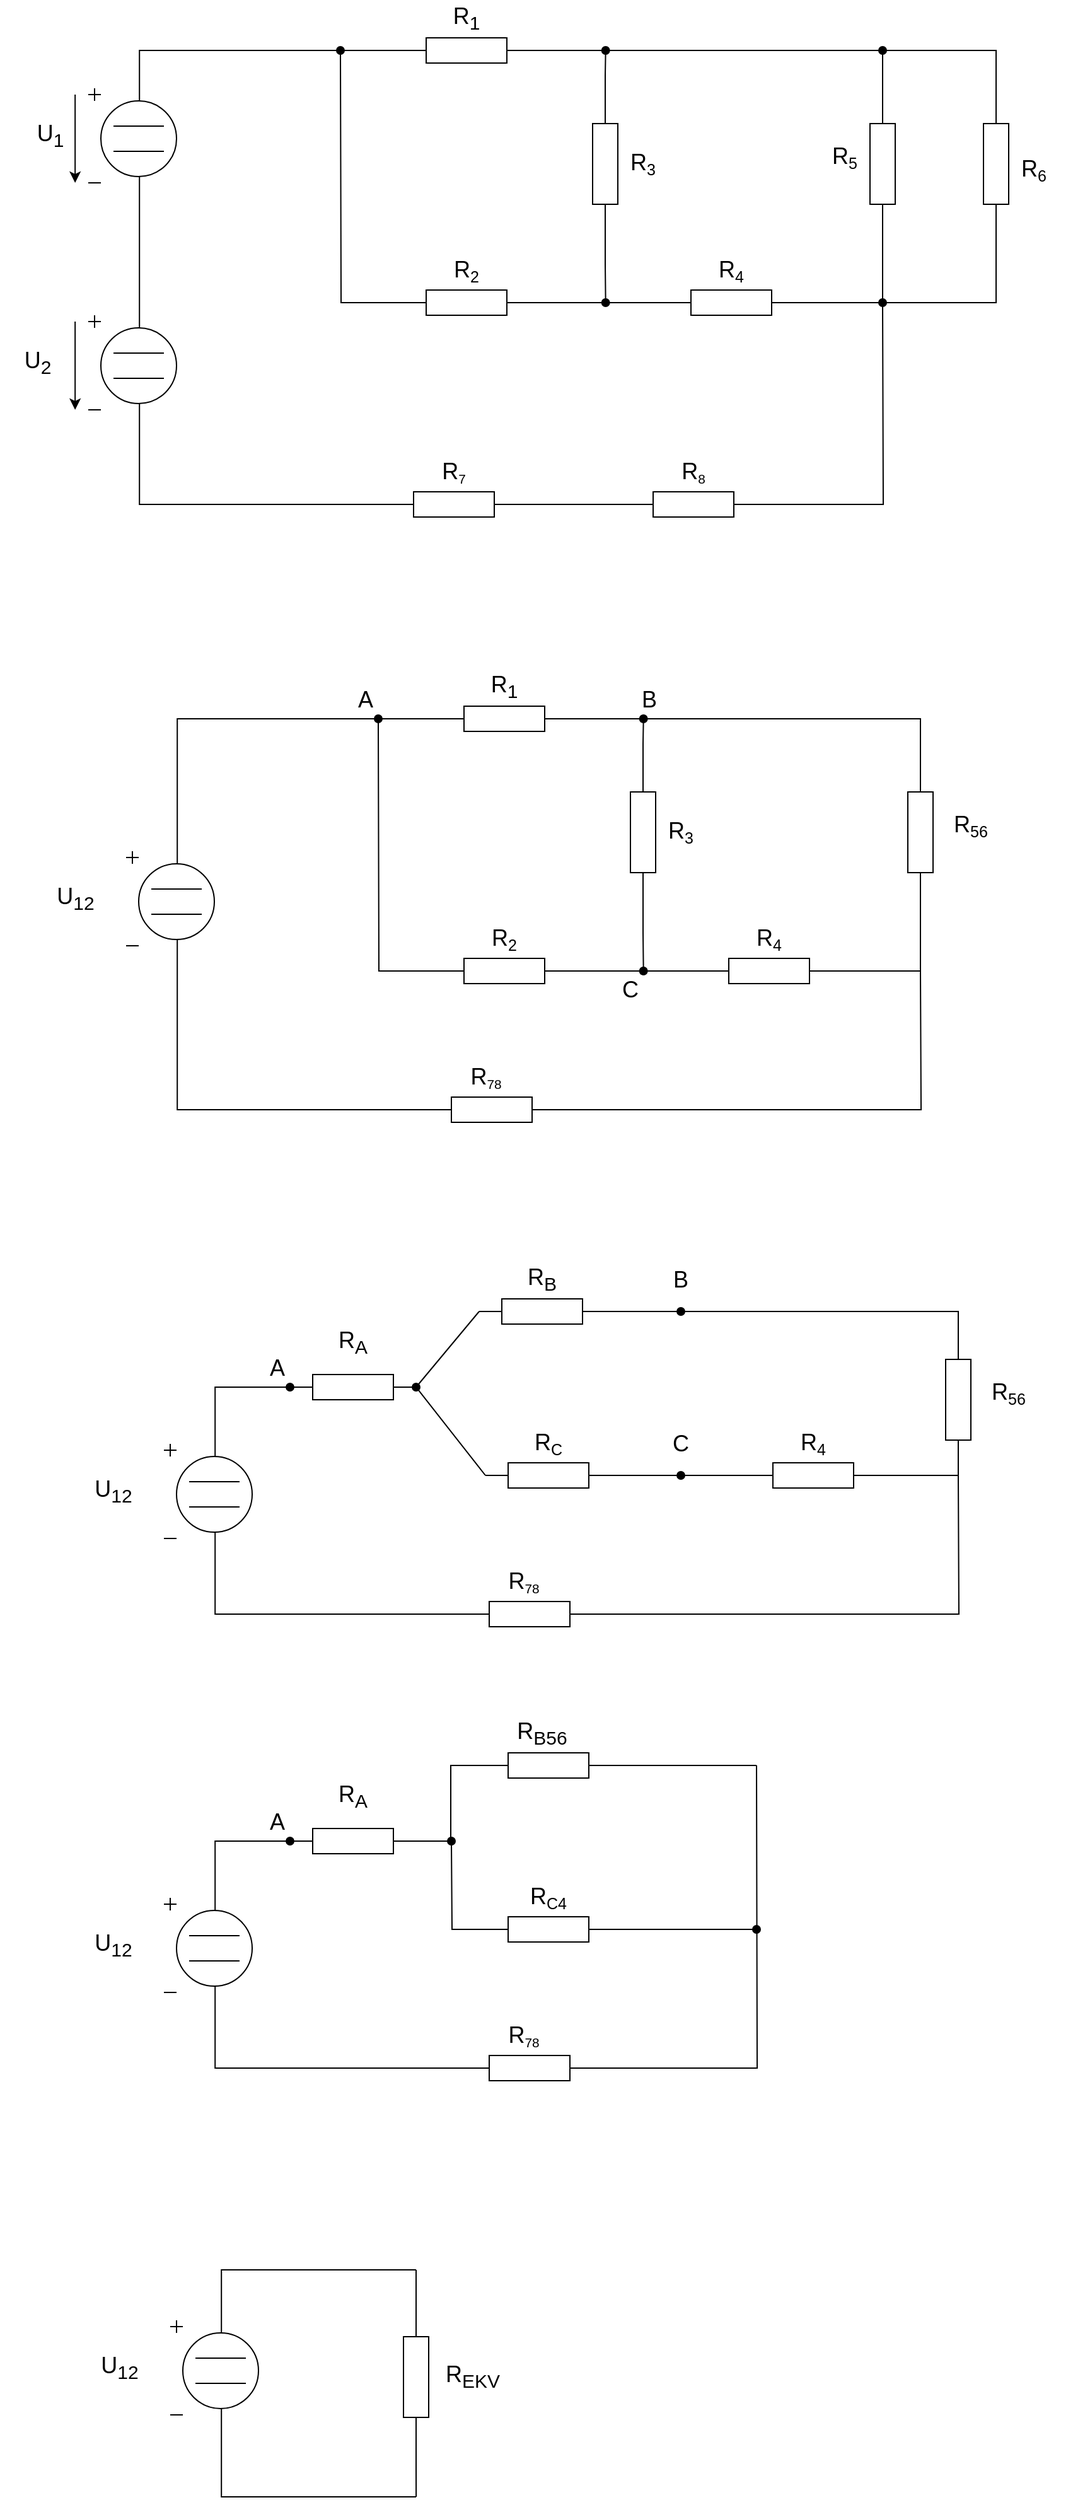 <mxfile version="22.1.11" type="device">
  <diagram name="Page-1" id="16e2658f-23c8-b752-8be9-c03fbebb8bbe">
    <mxGraphModel dx="759" dy="370" grid="1" gridSize="10" guides="1" tooltips="1" connect="1" arrows="1" fold="1" page="1" pageScale="1" pageWidth="1100" pageHeight="850" background="none" math="0" shadow="0">
      <root>
        <mxCell id="0" />
        <mxCell id="1" parent="0" />
        <mxCell id="HMnbTDJDtJ2RW0ANeaeE-1" value="" style="pointerEvents=1;verticalLabelPosition=bottom;shadow=0;dashed=0;align=center;html=1;verticalAlign=top;shape=mxgraph.electrical.signal_sources.dc_source_1;" parent="1" vertex="1">
          <mxGeometry x="130" y="310" width="70" height="75" as="geometry" />
        </mxCell>
        <mxCell id="HMnbTDJDtJ2RW0ANeaeE-2" value="" style="pointerEvents=1;verticalLabelPosition=bottom;shadow=0;dashed=0;align=center;html=1;verticalAlign=top;shape=mxgraph.electrical.signal_sources.dc_source_1;" parent="1" vertex="1">
          <mxGeometry x="130" y="490" width="70" height="75" as="geometry" />
        </mxCell>
        <mxCell id="HMnbTDJDtJ2RW0ANeaeE-3" style="edgeStyle=orthogonalEdgeStyle;rounded=0;orthogonalLoop=1;jettySize=auto;html=1;exitX=0.58;exitY=0.135;exitDx=0;exitDy=0;exitPerimeter=0;entryX=0.58;entryY=0.935;entryDx=0;entryDy=0;entryPerimeter=0;endArrow=none;endFill=0;" parent="1" source="HMnbTDJDtJ2RW0ANeaeE-2" target="HMnbTDJDtJ2RW0ANeaeE-1" edge="1">
          <mxGeometry relative="1" as="geometry" />
        </mxCell>
        <mxCell id="HMnbTDJDtJ2RW0ANeaeE-4" value="" style="endArrow=none;html=1;rounded=0;" parent="1" edge="1">
          <mxGeometry width="50" height="50" relative="1" as="geometry">
            <mxPoint x="150" y="340" as="sourcePoint" />
            <mxPoint x="190" y="340" as="targetPoint" />
          </mxGeometry>
        </mxCell>
        <mxCell id="HMnbTDJDtJ2RW0ANeaeE-5" value="" style="endArrow=none;html=1;rounded=0;" parent="1" edge="1">
          <mxGeometry width="50" height="50" relative="1" as="geometry">
            <mxPoint x="150" y="360" as="sourcePoint" />
            <mxPoint x="190" y="360" as="targetPoint" />
          </mxGeometry>
        </mxCell>
        <mxCell id="HMnbTDJDtJ2RW0ANeaeE-6" value="" style="endArrow=none;html=1;rounded=0;" parent="1" edge="1">
          <mxGeometry width="50" height="50" relative="1" as="geometry">
            <mxPoint x="150" y="520" as="sourcePoint" />
            <mxPoint x="190" y="520" as="targetPoint" />
          </mxGeometry>
        </mxCell>
        <mxCell id="HMnbTDJDtJ2RW0ANeaeE-7" value="" style="endArrow=none;html=1;rounded=0;" parent="1" edge="1">
          <mxGeometry width="50" height="50" relative="1" as="geometry">
            <mxPoint x="150" y="540" as="sourcePoint" />
            <mxPoint x="190" y="540" as="targetPoint" />
          </mxGeometry>
        </mxCell>
        <mxCell id="HMnbTDJDtJ2RW0ANeaeE-8" value="" style="pointerEvents=1;verticalLabelPosition=bottom;shadow=0;dashed=0;align=center;html=1;verticalAlign=top;shape=mxgraph.electrical.resistors.resistor_1;" parent="1" vertex="1">
          <mxGeometry x="370" y="630" width="100" height="20" as="geometry" />
        </mxCell>
        <mxCell id="HMnbTDJDtJ2RW0ANeaeE-20" style="edgeStyle=orthogonalEdgeStyle;rounded=0;orthogonalLoop=1;jettySize=auto;html=1;exitX=1;exitY=0.5;exitDx=0;exitDy=0;exitPerimeter=0;endArrow=oval;endFill=1;" parent="1" source="HMnbTDJDtJ2RW0ANeaeE-9" edge="1">
          <mxGeometry relative="1" as="geometry">
            <mxPoint x="760" y="480" as="targetPoint" />
          </mxGeometry>
        </mxCell>
        <mxCell id="HMnbTDJDtJ2RW0ANeaeE-9" value="" style="pointerEvents=1;verticalLabelPosition=bottom;shadow=0;dashed=0;align=center;html=1;verticalAlign=top;shape=mxgraph.electrical.resistors.resistor_1;" parent="1" vertex="1">
          <mxGeometry x="560" y="630" width="100" height="20" as="geometry" />
        </mxCell>
        <mxCell id="HMnbTDJDtJ2RW0ANeaeE-26" style="edgeStyle=orthogonalEdgeStyle;rounded=0;orthogonalLoop=1;jettySize=auto;html=1;exitX=0;exitY=0.5;exitDx=0;exitDy=0;exitPerimeter=0;endArrow=oval;endFill=1;" parent="1" source="HMnbTDJDtJ2RW0ANeaeE-10" edge="1">
          <mxGeometry relative="1" as="geometry">
            <mxPoint x="330" y="280.0" as="targetPoint" />
          </mxGeometry>
        </mxCell>
        <mxCell id="HMnbTDJDtJ2RW0ANeaeE-10" value="" style="pointerEvents=1;verticalLabelPosition=bottom;shadow=0;dashed=0;align=center;html=1;verticalAlign=top;shape=mxgraph.electrical.resistors.resistor_1;" parent="1" vertex="1">
          <mxGeometry x="380" y="470" width="100" height="20" as="geometry" />
        </mxCell>
        <mxCell id="HMnbTDJDtJ2RW0ANeaeE-11" value="" style="pointerEvents=1;verticalLabelPosition=bottom;shadow=0;dashed=0;align=center;html=1;verticalAlign=top;shape=mxgraph.electrical.resistors.resistor_1;" parent="1" vertex="1">
          <mxGeometry x="590" y="470" width="100" height="20" as="geometry" />
        </mxCell>
        <mxCell id="HMnbTDJDtJ2RW0ANeaeE-12" value="" style="pointerEvents=1;verticalLabelPosition=bottom;shadow=0;dashed=0;align=center;html=1;verticalAlign=top;shape=mxgraph.electrical.resistors.resistor_1;" parent="1" vertex="1">
          <mxGeometry x="380" y="270" width="100" height="20" as="geometry" />
        </mxCell>
        <mxCell id="HMnbTDJDtJ2RW0ANeaeE-24" style="edgeStyle=orthogonalEdgeStyle;rounded=0;orthogonalLoop=1;jettySize=auto;html=1;exitX=0;exitY=0.5;exitDx=0;exitDy=0;exitPerimeter=0;endArrow=oval;endFill=1;" parent="1" source="HMnbTDJDtJ2RW0ANeaeE-13" edge="1">
          <mxGeometry relative="1" as="geometry">
            <mxPoint x="540.333" y="280.0" as="targetPoint" />
          </mxGeometry>
        </mxCell>
        <mxCell id="HMnbTDJDtJ2RW0ANeaeE-27" style="edgeStyle=orthogonalEdgeStyle;rounded=0;orthogonalLoop=1;jettySize=auto;html=1;exitX=1;exitY=0.5;exitDx=0;exitDy=0;exitPerimeter=0;endArrow=oval;endFill=1;" parent="1" source="HMnbTDJDtJ2RW0ANeaeE-13" edge="1">
          <mxGeometry relative="1" as="geometry">
            <mxPoint x="540.333" y="480" as="targetPoint" />
          </mxGeometry>
        </mxCell>
        <mxCell id="HMnbTDJDtJ2RW0ANeaeE-13" value="" style="pointerEvents=1;verticalLabelPosition=bottom;shadow=0;dashed=0;align=center;html=1;verticalAlign=top;shape=mxgraph.electrical.resistors.resistor_1;rotation=90;" parent="1" vertex="1">
          <mxGeometry x="490" y="360" width="100" height="20" as="geometry" />
        </mxCell>
        <mxCell id="HMnbTDJDtJ2RW0ANeaeE-14" value="" style="pointerEvents=1;verticalLabelPosition=bottom;shadow=0;dashed=0;align=center;html=1;verticalAlign=top;shape=mxgraph.electrical.resistors.resistor_1;rotation=90;" parent="1" vertex="1">
          <mxGeometry x="710" y="360" width="100" height="20" as="geometry" />
        </mxCell>
        <mxCell id="HMnbTDJDtJ2RW0ANeaeE-19" style="edgeStyle=orthogonalEdgeStyle;rounded=0;orthogonalLoop=1;jettySize=auto;html=1;exitX=1;exitY=0.5;exitDx=0;exitDy=0;exitPerimeter=0;endArrow=none;endFill=0;" parent="1" source="HMnbTDJDtJ2RW0ANeaeE-15" edge="1">
          <mxGeometry relative="1" as="geometry">
            <mxPoint x="760" y="480" as="targetPoint" />
            <Array as="points">
              <mxPoint x="850" y="480" />
            </Array>
          </mxGeometry>
        </mxCell>
        <mxCell id="HMnbTDJDtJ2RW0ANeaeE-22" style="edgeStyle=orthogonalEdgeStyle;rounded=0;orthogonalLoop=1;jettySize=auto;html=1;exitX=0;exitY=0.5;exitDx=0;exitDy=0;exitPerimeter=0;endArrow=oval;endFill=1;" parent="1" source="HMnbTDJDtJ2RW0ANeaeE-15" edge="1">
          <mxGeometry relative="1" as="geometry">
            <mxPoint x="760" y="280.0" as="targetPoint" />
            <Array as="points">
              <mxPoint x="850" y="280" />
            </Array>
          </mxGeometry>
        </mxCell>
        <mxCell id="HMnbTDJDtJ2RW0ANeaeE-15" value="" style="pointerEvents=1;verticalLabelPosition=bottom;shadow=0;dashed=0;align=center;html=1;verticalAlign=top;shape=mxgraph.electrical.resistors.resistor_1;rotation=90;" parent="1" vertex="1">
          <mxGeometry x="800" y="360" width="100" height="20" as="geometry" />
        </mxCell>
        <mxCell id="HMnbTDJDtJ2RW0ANeaeE-16" style="edgeStyle=orthogonalEdgeStyle;rounded=0;orthogonalLoop=1;jettySize=auto;html=1;exitX=0.58;exitY=0.935;exitDx=0;exitDy=0;exitPerimeter=0;entryX=0;entryY=0.5;entryDx=0;entryDy=0;entryPerimeter=0;endArrow=none;endFill=0;" parent="1" source="HMnbTDJDtJ2RW0ANeaeE-2" target="HMnbTDJDtJ2RW0ANeaeE-8" edge="1">
          <mxGeometry relative="1" as="geometry">
            <Array as="points">
              <mxPoint x="171" y="640" />
            </Array>
          </mxGeometry>
        </mxCell>
        <mxCell id="HMnbTDJDtJ2RW0ANeaeE-17" style="edgeStyle=orthogonalEdgeStyle;rounded=0;orthogonalLoop=1;jettySize=auto;html=1;exitX=1;exitY=0.5;exitDx=0;exitDy=0;exitPerimeter=0;entryX=0;entryY=0.5;entryDx=0;entryDy=0;entryPerimeter=0;endArrow=none;endFill=0;" parent="1" source="HMnbTDJDtJ2RW0ANeaeE-8" target="HMnbTDJDtJ2RW0ANeaeE-9" edge="1">
          <mxGeometry relative="1" as="geometry" />
        </mxCell>
        <mxCell id="HMnbTDJDtJ2RW0ANeaeE-18" style="edgeStyle=orthogonalEdgeStyle;rounded=0;orthogonalLoop=1;jettySize=auto;html=1;exitX=1;exitY=0.5;exitDx=0;exitDy=0;exitPerimeter=0;entryX=1;entryY=0.5;entryDx=0;entryDy=0;entryPerimeter=0;endArrow=none;endFill=0;" parent="1" source="HMnbTDJDtJ2RW0ANeaeE-11" target="HMnbTDJDtJ2RW0ANeaeE-14" edge="1">
          <mxGeometry relative="1" as="geometry" />
        </mxCell>
        <mxCell id="HMnbTDJDtJ2RW0ANeaeE-21" style="edgeStyle=orthogonalEdgeStyle;rounded=0;orthogonalLoop=1;jettySize=auto;html=1;exitX=1;exitY=0.5;exitDx=0;exitDy=0;exitPerimeter=0;entryX=0;entryY=0.5;entryDx=0;entryDy=0;entryPerimeter=0;endArrow=none;endFill=0;" parent="1" source="HMnbTDJDtJ2RW0ANeaeE-12" target="HMnbTDJDtJ2RW0ANeaeE-14" edge="1">
          <mxGeometry relative="1" as="geometry" />
        </mxCell>
        <mxCell id="HMnbTDJDtJ2RW0ANeaeE-23" style="edgeStyle=orthogonalEdgeStyle;rounded=0;orthogonalLoop=1;jettySize=auto;html=1;exitX=0.58;exitY=0.135;exitDx=0;exitDy=0;exitPerimeter=0;entryX=0;entryY=0.5;entryDx=0;entryDy=0;entryPerimeter=0;endArrow=none;endFill=0;" parent="1" source="HMnbTDJDtJ2RW0ANeaeE-1" target="HMnbTDJDtJ2RW0ANeaeE-12" edge="1">
          <mxGeometry relative="1" as="geometry">
            <Array as="points">
              <mxPoint x="171" y="280" />
            </Array>
          </mxGeometry>
        </mxCell>
        <mxCell id="HMnbTDJDtJ2RW0ANeaeE-25" style="edgeStyle=orthogonalEdgeStyle;rounded=0;orthogonalLoop=1;jettySize=auto;html=1;exitX=1;exitY=0.5;exitDx=0;exitDy=0;exitPerimeter=0;entryX=0;entryY=0.5;entryDx=0;entryDy=0;entryPerimeter=0;endArrow=none;endFill=0;" parent="1" source="HMnbTDJDtJ2RW0ANeaeE-10" target="HMnbTDJDtJ2RW0ANeaeE-11" edge="1">
          <mxGeometry relative="1" as="geometry" />
        </mxCell>
        <mxCell id="HMnbTDJDtJ2RW0ANeaeE-28" value="&lt;font style=&quot;font-size: 18px;&quot;&gt;U&lt;sub&gt;1&lt;/sub&gt;&lt;/font&gt;" style="text;html=1;strokeColor=none;fillColor=none;align=center;verticalAlign=middle;whiteSpace=wrap;rounded=0;" parent="1" vertex="1">
          <mxGeometry x="70" y="332.5" width="60" height="30" as="geometry" />
        </mxCell>
        <mxCell id="HMnbTDJDtJ2RW0ANeaeE-29" value="&lt;font style=&quot;font-size: 18px;&quot;&gt;U&lt;sub&gt;2&lt;/sub&gt;&lt;/font&gt;" style="text;html=1;strokeColor=none;fillColor=none;align=center;verticalAlign=middle;whiteSpace=wrap;rounded=0;" parent="1" vertex="1">
          <mxGeometry x="60" y="512.5" width="60" height="30" as="geometry" />
        </mxCell>
        <mxCell id="HMnbTDJDtJ2RW0ANeaeE-30" value="&lt;span style=&quot;font-size: 18px;&quot;&gt;R&lt;sub&gt;1&lt;/sub&gt;&lt;/span&gt;" style="text;html=1;strokeColor=none;fillColor=none;align=center;verticalAlign=middle;whiteSpace=wrap;rounded=0;" parent="1" vertex="1">
          <mxGeometry x="400" y="240" width="60" height="30" as="geometry" />
        </mxCell>
        <mxCell id="HMnbTDJDtJ2RW0ANeaeE-31" value="&lt;span style=&quot;font-size: 18px;&quot;&gt;R&lt;/span&gt;&lt;span style=&quot;font-size: 15px;&quot;&gt;&lt;sub&gt;2&lt;/sub&gt;&lt;/span&gt;" style="text;html=1;strokeColor=none;fillColor=none;align=center;verticalAlign=middle;whiteSpace=wrap;rounded=0;" parent="1" vertex="1">
          <mxGeometry x="400" y="440" width="60" height="30" as="geometry" />
        </mxCell>
        <mxCell id="HMnbTDJDtJ2RW0ANeaeE-32" value="&lt;span style=&quot;font-size: 18px;&quot;&gt;R&lt;/span&gt;&lt;span style=&quot;font-size: 15px;&quot;&gt;&lt;sub&gt;3&lt;/sub&gt;&lt;/span&gt;" style="text;html=1;strokeColor=none;fillColor=none;align=center;verticalAlign=middle;whiteSpace=wrap;rounded=0;" parent="1" vertex="1">
          <mxGeometry x="540" y="355" width="60" height="30" as="geometry" />
        </mxCell>
        <mxCell id="HMnbTDJDtJ2RW0ANeaeE-33" value="&lt;span style=&quot;font-size: 18px;&quot;&gt;R&lt;/span&gt;&lt;span style=&quot;font-size: 15px;&quot;&gt;&lt;sub&gt;4&lt;/sub&gt;&lt;/span&gt;" style="text;html=1;strokeColor=none;fillColor=none;align=center;verticalAlign=middle;whiteSpace=wrap;rounded=0;" parent="1" vertex="1">
          <mxGeometry x="610" y="440" width="60" height="30" as="geometry" />
        </mxCell>
        <mxCell id="HMnbTDJDtJ2RW0ANeaeE-34" value="&lt;span style=&quot;font-size: 18px;&quot;&gt;R&lt;/span&gt;&lt;span style=&quot;font-size: 15px;&quot;&gt;&lt;sub&gt;5&lt;/sub&gt;&lt;/span&gt;" style="text;html=1;strokeColor=none;fillColor=none;align=center;verticalAlign=middle;whiteSpace=wrap;rounded=0;" parent="1" vertex="1">
          <mxGeometry x="700" y="350" width="60" height="30" as="geometry" />
        </mxCell>
        <mxCell id="HMnbTDJDtJ2RW0ANeaeE-35" value="&lt;span style=&quot;font-size: 18px;&quot;&gt;R&lt;/span&gt;&lt;span style=&quot;font-size: 15px;&quot;&gt;&lt;sub&gt;6&lt;/sub&gt;&lt;/span&gt;" style="text;html=1;strokeColor=none;fillColor=none;align=center;verticalAlign=middle;whiteSpace=wrap;rounded=0;" parent="1" vertex="1">
          <mxGeometry x="850" y="360" width="60" height="30" as="geometry" />
        </mxCell>
        <mxCell id="HMnbTDJDtJ2RW0ANeaeE-36" value="&lt;span style=&quot;font-size: 18px;&quot;&gt;R&lt;/span&gt;&lt;span style=&quot;font-size: 12.5px;&quot;&gt;&lt;sub&gt;7&lt;/sub&gt;&lt;/span&gt;" style="text;html=1;strokeColor=none;fillColor=none;align=center;verticalAlign=middle;whiteSpace=wrap;rounded=0;" parent="1" vertex="1">
          <mxGeometry x="390" y="600" width="60" height="30" as="geometry" />
        </mxCell>
        <mxCell id="HMnbTDJDtJ2RW0ANeaeE-37" value="&lt;span style=&quot;font-size: 18px;&quot;&gt;R&lt;/span&gt;&lt;span style=&quot;font-size: 12.5px;&quot;&gt;&lt;sub&gt;8&lt;/sub&gt;&lt;/span&gt;" style="text;html=1;strokeColor=none;fillColor=none;align=center;verticalAlign=middle;whiteSpace=wrap;rounded=0;" parent="1" vertex="1">
          <mxGeometry x="580" y="600" width="60" height="30" as="geometry" />
        </mxCell>
        <mxCell id="HMnbTDJDtJ2RW0ANeaeE-38" value="" style="pointerEvents=1;verticalLabelPosition=bottom;shadow=0;dashed=0;align=center;html=1;verticalAlign=top;shape=mxgraph.electrical.signal_sources.dc_source_1;" parent="1" vertex="1">
          <mxGeometry x="160" y="915" width="70" height="75" as="geometry" />
        </mxCell>
        <mxCell id="HMnbTDJDtJ2RW0ANeaeE-41" value="" style="endArrow=none;html=1;rounded=0;" parent="1" edge="1">
          <mxGeometry width="50" height="50" relative="1" as="geometry">
            <mxPoint x="180" y="945" as="sourcePoint" />
            <mxPoint x="220" y="945" as="targetPoint" />
          </mxGeometry>
        </mxCell>
        <mxCell id="HMnbTDJDtJ2RW0ANeaeE-42" value="" style="endArrow=none;html=1;rounded=0;" parent="1" edge="1">
          <mxGeometry width="50" height="50" relative="1" as="geometry">
            <mxPoint x="180" y="965" as="sourcePoint" />
            <mxPoint x="220" y="965" as="targetPoint" />
          </mxGeometry>
        </mxCell>
        <mxCell id="HMnbTDJDtJ2RW0ANeaeE-75" style="edgeStyle=orthogonalEdgeStyle;rounded=0;orthogonalLoop=1;jettySize=auto;html=1;exitX=1;exitY=0.5;exitDx=0;exitDy=0;exitPerimeter=0;endArrow=none;endFill=0;" parent="1" source="HMnbTDJDtJ2RW0ANeaeE-45" edge="1">
          <mxGeometry relative="1" as="geometry">
            <mxPoint x="790" y="1010" as="targetPoint" />
          </mxGeometry>
        </mxCell>
        <mxCell id="HMnbTDJDtJ2RW0ANeaeE-45" value="" style="pointerEvents=1;verticalLabelPosition=bottom;shadow=0;dashed=0;align=center;html=1;verticalAlign=top;shape=mxgraph.electrical.resistors.resistor_1;" parent="1" vertex="1">
          <mxGeometry x="400" y="1110" width="100" height="20" as="geometry" />
        </mxCell>
        <mxCell id="HMnbTDJDtJ2RW0ANeaeE-48" style="edgeStyle=orthogonalEdgeStyle;rounded=0;orthogonalLoop=1;jettySize=auto;html=1;exitX=0;exitY=0.5;exitDx=0;exitDy=0;exitPerimeter=0;endArrow=oval;endFill=1;" parent="1" source="HMnbTDJDtJ2RW0ANeaeE-49" edge="1">
          <mxGeometry relative="1" as="geometry">
            <mxPoint x="360" y="810.0" as="targetPoint" />
          </mxGeometry>
        </mxCell>
        <mxCell id="HMnbTDJDtJ2RW0ANeaeE-49" value="" style="pointerEvents=1;verticalLabelPosition=bottom;shadow=0;dashed=0;align=center;html=1;verticalAlign=top;shape=mxgraph.electrical.resistors.resistor_1;" parent="1" vertex="1">
          <mxGeometry x="410" y="1000" width="100" height="20" as="geometry" />
        </mxCell>
        <mxCell id="HMnbTDJDtJ2RW0ANeaeE-50" value="" style="pointerEvents=1;verticalLabelPosition=bottom;shadow=0;dashed=0;align=center;html=1;verticalAlign=top;shape=mxgraph.electrical.resistors.resistor_1;" parent="1" vertex="1">
          <mxGeometry x="620" y="1000" width="100" height="20" as="geometry" />
        </mxCell>
        <mxCell id="HMnbTDJDtJ2RW0ANeaeE-51" value="" style="pointerEvents=1;verticalLabelPosition=bottom;shadow=0;dashed=0;align=center;html=1;verticalAlign=top;shape=mxgraph.electrical.resistors.resistor_1;" parent="1" vertex="1">
          <mxGeometry x="410" y="800" width="100" height="20" as="geometry" />
        </mxCell>
        <mxCell id="HMnbTDJDtJ2RW0ANeaeE-52" style="edgeStyle=orthogonalEdgeStyle;rounded=0;orthogonalLoop=1;jettySize=auto;html=1;exitX=0;exitY=0.5;exitDx=0;exitDy=0;exitPerimeter=0;endArrow=oval;endFill=1;" parent="1" source="HMnbTDJDtJ2RW0ANeaeE-54" edge="1">
          <mxGeometry relative="1" as="geometry">
            <mxPoint x="570.333" y="810.0" as="targetPoint" />
          </mxGeometry>
        </mxCell>
        <mxCell id="HMnbTDJDtJ2RW0ANeaeE-53" style="edgeStyle=orthogonalEdgeStyle;rounded=0;orthogonalLoop=1;jettySize=auto;html=1;exitX=1;exitY=0.5;exitDx=0;exitDy=0;exitPerimeter=0;endArrow=oval;endFill=1;" parent="1" source="HMnbTDJDtJ2RW0ANeaeE-54" edge="1">
          <mxGeometry relative="1" as="geometry">
            <mxPoint x="570.333" y="1010" as="targetPoint" />
          </mxGeometry>
        </mxCell>
        <mxCell id="HMnbTDJDtJ2RW0ANeaeE-54" value="" style="pointerEvents=1;verticalLabelPosition=bottom;shadow=0;dashed=0;align=center;html=1;verticalAlign=top;shape=mxgraph.electrical.resistors.resistor_1;rotation=90;" parent="1" vertex="1">
          <mxGeometry x="520" y="890" width="100" height="20" as="geometry" />
        </mxCell>
        <mxCell id="HMnbTDJDtJ2RW0ANeaeE-55" value="" style="pointerEvents=1;verticalLabelPosition=bottom;shadow=0;dashed=0;align=center;html=1;verticalAlign=top;shape=mxgraph.electrical.resistors.resistor_1;rotation=90;" parent="1" vertex="1">
          <mxGeometry x="740" y="890" width="100" height="20" as="geometry" />
        </mxCell>
        <mxCell id="HMnbTDJDtJ2RW0ANeaeE-59" style="edgeStyle=orthogonalEdgeStyle;rounded=0;orthogonalLoop=1;jettySize=auto;html=1;exitX=0.58;exitY=0.935;exitDx=0;exitDy=0;exitPerimeter=0;entryX=0;entryY=0.5;entryDx=0;entryDy=0;entryPerimeter=0;endArrow=none;endFill=0;" parent="1" source="HMnbTDJDtJ2RW0ANeaeE-38" target="HMnbTDJDtJ2RW0ANeaeE-45" edge="1">
          <mxGeometry relative="1" as="geometry">
            <Array as="points">
              <mxPoint x="201" y="1120" />
            </Array>
            <mxPoint x="200.6" y="1090.125" as="sourcePoint" />
          </mxGeometry>
        </mxCell>
        <mxCell id="HMnbTDJDtJ2RW0ANeaeE-61" style="edgeStyle=orthogonalEdgeStyle;rounded=0;orthogonalLoop=1;jettySize=auto;html=1;exitX=1;exitY=0.5;exitDx=0;exitDy=0;exitPerimeter=0;entryX=1;entryY=0.5;entryDx=0;entryDy=0;entryPerimeter=0;endArrow=none;endFill=0;" parent="1" source="HMnbTDJDtJ2RW0ANeaeE-50" target="HMnbTDJDtJ2RW0ANeaeE-55" edge="1">
          <mxGeometry relative="1" as="geometry" />
        </mxCell>
        <mxCell id="HMnbTDJDtJ2RW0ANeaeE-62" style="edgeStyle=orthogonalEdgeStyle;rounded=0;orthogonalLoop=1;jettySize=auto;html=1;exitX=1;exitY=0.5;exitDx=0;exitDy=0;exitPerimeter=0;entryX=0;entryY=0.5;entryDx=0;entryDy=0;entryPerimeter=0;endArrow=none;endFill=0;" parent="1" source="HMnbTDJDtJ2RW0ANeaeE-51" target="HMnbTDJDtJ2RW0ANeaeE-55" edge="1">
          <mxGeometry relative="1" as="geometry" />
        </mxCell>
        <mxCell id="HMnbTDJDtJ2RW0ANeaeE-63" style="edgeStyle=orthogonalEdgeStyle;rounded=0;orthogonalLoop=1;jettySize=auto;html=1;exitX=0.58;exitY=0.135;exitDx=0;exitDy=0;exitPerimeter=0;entryX=0;entryY=0.5;entryDx=0;entryDy=0;entryPerimeter=0;endArrow=none;endFill=0;" parent="1" source="HMnbTDJDtJ2RW0ANeaeE-38" target="HMnbTDJDtJ2RW0ANeaeE-51" edge="1">
          <mxGeometry relative="1" as="geometry">
            <Array as="points">
              <mxPoint x="201" y="810" />
            </Array>
          </mxGeometry>
        </mxCell>
        <mxCell id="HMnbTDJDtJ2RW0ANeaeE-64" style="edgeStyle=orthogonalEdgeStyle;rounded=0;orthogonalLoop=1;jettySize=auto;html=1;exitX=1;exitY=0.5;exitDx=0;exitDy=0;exitPerimeter=0;entryX=0;entryY=0.5;entryDx=0;entryDy=0;entryPerimeter=0;endArrow=none;endFill=0;" parent="1" source="HMnbTDJDtJ2RW0ANeaeE-49" target="HMnbTDJDtJ2RW0ANeaeE-50" edge="1">
          <mxGeometry relative="1" as="geometry" />
        </mxCell>
        <mxCell id="HMnbTDJDtJ2RW0ANeaeE-65" value="&lt;font style=&quot;font-size: 18px;&quot;&gt;U&lt;sub&gt;12&lt;/sub&gt;&lt;/font&gt;" style="text;html=1;strokeColor=none;fillColor=none;align=center;verticalAlign=middle;whiteSpace=wrap;rounded=0;" parent="1" vertex="1">
          <mxGeometry x="90" y="937.5" width="60" height="30" as="geometry" />
        </mxCell>
        <mxCell id="HMnbTDJDtJ2RW0ANeaeE-67" value="&lt;span style=&quot;font-size: 18px;&quot;&gt;R&lt;sub&gt;1&lt;/sub&gt;&lt;/span&gt;" style="text;html=1;strokeColor=none;fillColor=none;align=center;verticalAlign=middle;whiteSpace=wrap;rounded=0;" parent="1" vertex="1">
          <mxGeometry x="430" y="770" width="60" height="30" as="geometry" />
        </mxCell>
        <mxCell id="HMnbTDJDtJ2RW0ANeaeE-68" value="&lt;span style=&quot;font-size: 18px;&quot;&gt;R&lt;/span&gt;&lt;span style=&quot;font-size: 15px;&quot;&gt;&lt;sub&gt;2&lt;/sub&gt;&lt;/span&gt;" style="text;html=1;strokeColor=none;fillColor=none;align=center;verticalAlign=middle;whiteSpace=wrap;rounded=0;" parent="1" vertex="1">
          <mxGeometry x="430" y="970" width="60" height="30" as="geometry" />
        </mxCell>
        <mxCell id="HMnbTDJDtJ2RW0ANeaeE-69" value="&lt;span style=&quot;font-size: 18px;&quot;&gt;R&lt;/span&gt;&lt;span style=&quot;font-size: 15px;&quot;&gt;&lt;sub&gt;3&lt;/sub&gt;&lt;/span&gt;" style="text;html=1;strokeColor=none;fillColor=none;align=center;verticalAlign=middle;whiteSpace=wrap;rounded=0;" parent="1" vertex="1">
          <mxGeometry x="570" y="885" width="60" height="30" as="geometry" />
        </mxCell>
        <mxCell id="HMnbTDJDtJ2RW0ANeaeE-70" value="&lt;span style=&quot;font-size: 18px;&quot;&gt;R&lt;/span&gt;&lt;span style=&quot;font-size: 15px;&quot;&gt;&lt;sub&gt;4&lt;/sub&gt;&lt;/span&gt;" style="text;html=1;strokeColor=none;fillColor=none;align=center;verticalAlign=middle;whiteSpace=wrap;rounded=0;" parent="1" vertex="1">
          <mxGeometry x="640" y="970" width="60" height="30" as="geometry" />
        </mxCell>
        <mxCell id="HMnbTDJDtJ2RW0ANeaeE-71" value="&lt;span style=&quot;font-size: 18px;&quot;&gt;R&lt;/span&gt;&lt;span style=&quot;font-size: 15px;&quot;&gt;&lt;sub&gt;56&lt;/sub&gt;&lt;/span&gt;" style="text;html=1;strokeColor=none;fillColor=none;align=center;verticalAlign=middle;whiteSpace=wrap;rounded=0;" parent="1" vertex="1">
          <mxGeometry x="800" y="880" width="60" height="30" as="geometry" />
        </mxCell>
        <mxCell id="HMnbTDJDtJ2RW0ANeaeE-74" value="&lt;span style=&quot;font-size: 18px;&quot;&gt;R&lt;/span&gt;&lt;span style=&quot;font-size: 12.5px;&quot;&gt;&lt;sub&gt;78&lt;/sub&gt;&lt;/span&gt;" style="text;html=1;strokeColor=none;fillColor=none;align=center;verticalAlign=middle;whiteSpace=wrap;rounded=0;" parent="1" vertex="1">
          <mxGeometry x="421" y="1080" width="49" height="30" as="geometry" />
        </mxCell>
        <mxCell id="HMnbTDJDtJ2RW0ANeaeE-76" value="" style="endArrow=classic;html=1;rounded=0;" parent="1" edge="1">
          <mxGeometry width="50" height="50" relative="1" as="geometry">
            <mxPoint x="119.58" y="315" as="sourcePoint" />
            <mxPoint x="119.58" y="385" as="targetPoint" />
          </mxGeometry>
        </mxCell>
        <mxCell id="HMnbTDJDtJ2RW0ANeaeE-77" value="" style="endArrow=classic;html=1;rounded=0;" parent="1" edge="1">
          <mxGeometry width="50" height="50" relative="1" as="geometry">
            <mxPoint x="119.58" y="495" as="sourcePoint" />
            <mxPoint x="119.58" y="565" as="targetPoint" />
          </mxGeometry>
        </mxCell>
        <mxCell id="ILTzUQyafyQ3M-tLoAho-1" value="" style="pointerEvents=1;verticalLabelPosition=bottom;shadow=0;dashed=0;align=center;html=1;verticalAlign=top;shape=mxgraph.electrical.signal_sources.dc_source_1;" vertex="1" parent="1">
          <mxGeometry x="190" y="1385" width="70" height="75" as="geometry" />
        </mxCell>
        <mxCell id="ILTzUQyafyQ3M-tLoAho-2" value="" style="endArrow=none;html=1;rounded=0;" edge="1" parent="1">
          <mxGeometry width="50" height="50" relative="1" as="geometry">
            <mxPoint x="210" y="1415" as="sourcePoint" />
            <mxPoint x="250" y="1415" as="targetPoint" />
          </mxGeometry>
        </mxCell>
        <mxCell id="ILTzUQyafyQ3M-tLoAho-3" value="" style="endArrow=none;html=1;rounded=0;" edge="1" parent="1">
          <mxGeometry width="50" height="50" relative="1" as="geometry">
            <mxPoint x="210" y="1435" as="sourcePoint" />
            <mxPoint x="250" y="1435" as="targetPoint" />
          </mxGeometry>
        </mxCell>
        <mxCell id="ILTzUQyafyQ3M-tLoAho-4" style="edgeStyle=orthogonalEdgeStyle;rounded=0;orthogonalLoop=1;jettySize=auto;html=1;exitX=1;exitY=0.5;exitDx=0;exitDy=0;exitPerimeter=0;endArrow=none;endFill=0;" edge="1" parent="1" source="ILTzUQyafyQ3M-tLoAho-5">
          <mxGeometry relative="1" as="geometry">
            <mxPoint x="820" y="1410" as="targetPoint" />
          </mxGeometry>
        </mxCell>
        <mxCell id="ILTzUQyafyQ3M-tLoAho-5" value="" style="pointerEvents=1;verticalLabelPosition=bottom;shadow=0;dashed=0;align=center;html=1;verticalAlign=top;shape=mxgraph.electrical.resistors.resistor_1;" vertex="1" parent="1">
          <mxGeometry x="430" y="1510" width="100" height="20" as="geometry" />
        </mxCell>
        <mxCell id="ILTzUQyafyQ3M-tLoAho-6" style="rounded=0;orthogonalLoop=1;jettySize=auto;html=1;exitX=0;exitY=0.5;exitDx=0;exitDy=0;exitPerimeter=0;endArrow=oval;endFill=1;entryX=1;entryY=0.5;entryDx=0;entryDy=0;entryPerimeter=0;" edge="1" parent="1" source="ILTzUQyafyQ3M-tLoAho-7" target="ILTzUQyafyQ3M-tLoAho-26">
          <mxGeometry relative="1" as="geometry">
            <mxPoint x="390" y="1340" as="targetPoint" />
          </mxGeometry>
        </mxCell>
        <mxCell id="ILTzUQyafyQ3M-tLoAho-28" style="edgeStyle=orthogonalEdgeStyle;rounded=0;orthogonalLoop=1;jettySize=auto;html=1;exitX=1;exitY=0.5;exitDx=0;exitDy=0;exitPerimeter=0;endArrow=oval;endFill=1;" edge="1" parent="1" source="ILTzUQyafyQ3M-tLoAho-7">
          <mxGeometry relative="1" as="geometry">
            <mxPoint x="600" y="1410" as="targetPoint" />
          </mxGeometry>
        </mxCell>
        <mxCell id="ILTzUQyafyQ3M-tLoAho-7" value="" style="pointerEvents=1;verticalLabelPosition=bottom;shadow=0;dashed=0;align=center;html=1;verticalAlign=top;shape=mxgraph.electrical.resistors.resistor_1;" vertex="1" parent="1">
          <mxGeometry x="445" y="1400" width="100" height="20" as="geometry" />
        </mxCell>
        <mxCell id="ILTzUQyafyQ3M-tLoAho-29" style="edgeStyle=orthogonalEdgeStyle;rounded=0;orthogonalLoop=1;jettySize=auto;html=1;exitX=0;exitY=0.5;exitDx=0;exitDy=0;exitPerimeter=0;endArrow=none;endFill=0;" edge="1" parent="1" source="ILTzUQyafyQ3M-tLoAho-8">
          <mxGeometry relative="1" as="geometry">
            <mxPoint x="600" y="1410" as="targetPoint" />
          </mxGeometry>
        </mxCell>
        <mxCell id="ILTzUQyafyQ3M-tLoAho-8" value="" style="pointerEvents=1;verticalLabelPosition=bottom;shadow=0;dashed=0;align=center;html=1;verticalAlign=top;shape=mxgraph.electrical.resistors.resistor_1;" vertex="1" parent="1">
          <mxGeometry x="655" y="1400" width="100" height="20" as="geometry" />
        </mxCell>
        <mxCell id="ILTzUQyafyQ3M-tLoAho-27" style="rounded=0;orthogonalLoop=1;jettySize=auto;html=1;exitX=0;exitY=0.5;exitDx=0;exitDy=0;exitPerimeter=0;entryX=1;entryY=0.5;entryDx=0;entryDy=0;entryPerimeter=0;endArrow=none;endFill=0;" edge="1" parent="1" source="ILTzUQyafyQ3M-tLoAho-9" target="ILTzUQyafyQ3M-tLoAho-26">
          <mxGeometry relative="1" as="geometry">
            <mxPoint x="400" y="1320" as="targetPoint" />
          </mxGeometry>
        </mxCell>
        <mxCell id="ILTzUQyafyQ3M-tLoAho-30" style="edgeStyle=orthogonalEdgeStyle;rounded=0;orthogonalLoop=1;jettySize=auto;html=1;exitX=1;exitY=0.5;exitDx=0;exitDy=0;exitPerimeter=0;endArrow=oval;endFill=1;" edge="1" parent="1" source="ILTzUQyafyQ3M-tLoAho-9">
          <mxGeometry relative="1" as="geometry">
            <mxPoint x="600" y="1280" as="targetPoint" />
          </mxGeometry>
        </mxCell>
        <mxCell id="ILTzUQyafyQ3M-tLoAho-9" value="" style="pointerEvents=1;verticalLabelPosition=bottom;shadow=0;dashed=0;align=center;html=1;verticalAlign=top;shape=mxgraph.electrical.resistors.resistor_1;" vertex="1" parent="1">
          <mxGeometry x="440" y="1270" width="100" height="20" as="geometry" />
        </mxCell>
        <mxCell id="ILTzUQyafyQ3M-tLoAho-31" style="edgeStyle=orthogonalEdgeStyle;rounded=0;orthogonalLoop=1;jettySize=auto;html=1;exitX=0;exitY=0.5;exitDx=0;exitDy=0;exitPerimeter=0;endArrow=none;endFill=0;" edge="1" parent="1" source="ILTzUQyafyQ3M-tLoAho-13">
          <mxGeometry relative="1" as="geometry">
            <mxPoint x="590" y="1280" as="targetPoint" />
            <Array as="points">
              <mxPoint x="820" y="1280" />
            </Array>
          </mxGeometry>
        </mxCell>
        <mxCell id="ILTzUQyafyQ3M-tLoAho-13" value="" style="pointerEvents=1;verticalLabelPosition=bottom;shadow=0;dashed=0;align=center;html=1;verticalAlign=top;shape=mxgraph.electrical.resistors.resistor_1;rotation=90;" vertex="1" parent="1">
          <mxGeometry x="770" y="1340" width="100" height="20" as="geometry" />
        </mxCell>
        <mxCell id="ILTzUQyafyQ3M-tLoAho-14" style="edgeStyle=orthogonalEdgeStyle;rounded=0;orthogonalLoop=1;jettySize=auto;html=1;exitX=0.58;exitY=0.935;exitDx=0;exitDy=0;exitPerimeter=0;entryX=0;entryY=0.5;entryDx=0;entryDy=0;entryPerimeter=0;endArrow=none;endFill=0;" edge="1" parent="1" source="ILTzUQyafyQ3M-tLoAho-1" target="ILTzUQyafyQ3M-tLoAho-5">
          <mxGeometry relative="1" as="geometry">
            <Array as="points">
              <mxPoint x="231" y="1520" />
            </Array>
            <mxPoint x="230.6" y="1560.125" as="sourcePoint" />
          </mxGeometry>
        </mxCell>
        <mxCell id="ILTzUQyafyQ3M-tLoAho-15" style="edgeStyle=orthogonalEdgeStyle;rounded=0;orthogonalLoop=1;jettySize=auto;html=1;exitX=1;exitY=0.5;exitDx=0;exitDy=0;exitPerimeter=0;entryX=1;entryY=0.5;entryDx=0;entryDy=0;entryPerimeter=0;endArrow=none;endFill=0;" edge="1" parent="1" source="ILTzUQyafyQ3M-tLoAho-8" target="ILTzUQyafyQ3M-tLoAho-13">
          <mxGeometry relative="1" as="geometry">
            <Array as="points">
              <mxPoint x="820" y="1410" />
            </Array>
          </mxGeometry>
        </mxCell>
        <mxCell id="ILTzUQyafyQ3M-tLoAho-19" value="&lt;font style=&quot;font-size: 18px;&quot;&gt;U&lt;sub&gt;12&lt;/sub&gt;&lt;/font&gt;" style="text;html=1;strokeColor=none;fillColor=none;align=center;verticalAlign=middle;whiteSpace=wrap;rounded=0;" vertex="1" parent="1">
          <mxGeometry x="120" y="1407.5" width="60" height="30" as="geometry" />
        </mxCell>
        <mxCell id="ILTzUQyafyQ3M-tLoAho-20" value="&lt;span style=&quot;font-size: 18px;&quot;&gt;R&lt;sub&gt;B&lt;/sub&gt;&lt;/span&gt;" style="text;html=1;strokeColor=none;fillColor=none;align=center;verticalAlign=middle;whiteSpace=wrap;rounded=0;" vertex="1" parent="1">
          <mxGeometry x="460" y="1240" width="60" height="30" as="geometry" />
        </mxCell>
        <mxCell id="ILTzUQyafyQ3M-tLoAho-21" value="&lt;span style=&quot;font-size: 18px;&quot;&gt;R&lt;/span&gt;&lt;span style=&quot;font-size: 15px;&quot;&gt;&lt;sub&gt;C&lt;/sub&gt;&lt;/span&gt;" style="text;html=1;strokeColor=none;fillColor=none;align=center;verticalAlign=middle;whiteSpace=wrap;rounded=0;" vertex="1" parent="1">
          <mxGeometry x="465" y="1370" width="60" height="30" as="geometry" />
        </mxCell>
        <mxCell id="ILTzUQyafyQ3M-tLoAho-23" value="&lt;span style=&quot;font-size: 18px;&quot;&gt;R&lt;/span&gt;&lt;span style=&quot;font-size: 15px;&quot;&gt;&lt;sub&gt;4&lt;/sub&gt;&lt;/span&gt;" style="text;html=1;strokeColor=none;fillColor=none;align=center;verticalAlign=middle;whiteSpace=wrap;rounded=0;" vertex="1" parent="1">
          <mxGeometry x="675" y="1370" width="60" height="30" as="geometry" />
        </mxCell>
        <mxCell id="ILTzUQyafyQ3M-tLoAho-24" value="&lt;span style=&quot;font-size: 18px;&quot;&gt;R&lt;/span&gt;&lt;span style=&quot;font-size: 15px;&quot;&gt;&lt;sub&gt;56&lt;/sub&gt;&lt;/span&gt;" style="text;html=1;strokeColor=none;fillColor=none;align=center;verticalAlign=middle;whiteSpace=wrap;rounded=0;" vertex="1" parent="1">
          <mxGeometry x="830" y="1330" width="60" height="30" as="geometry" />
        </mxCell>
        <mxCell id="ILTzUQyafyQ3M-tLoAho-25" value="&lt;span style=&quot;font-size: 18px;&quot;&gt;R&lt;/span&gt;&lt;span style=&quot;font-size: 12.5px;&quot;&gt;&lt;sub&gt;78&lt;/sub&gt;&lt;/span&gt;" style="text;html=1;strokeColor=none;fillColor=none;align=center;verticalAlign=middle;whiteSpace=wrap;rounded=0;" vertex="1" parent="1">
          <mxGeometry x="451" y="1480" width="49" height="30" as="geometry" />
        </mxCell>
        <mxCell id="ILTzUQyafyQ3M-tLoAho-26" value="" style="pointerEvents=1;verticalLabelPosition=bottom;shadow=0;dashed=0;align=center;html=1;verticalAlign=top;shape=mxgraph.electrical.resistors.resistor_1;" vertex="1" parent="1">
          <mxGeometry x="290" y="1330" width="100" height="20" as="geometry" />
        </mxCell>
        <mxCell id="ILTzUQyafyQ3M-tLoAho-32" style="edgeStyle=orthogonalEdgeStyle;rounded=0;orthogonalLoop=1;jettySize=auto;html=1;exitX=0.58;exitY=0.135;exitDx=0;exitDy=0;exitPerimeter=0;entryX=0;entryY=0.5;entryDx=0;entryDy=0;entryPerimeter=0;endArrow=oval;endFill=1;" edge="1" parent="1" source="ILTzUQyafyQ3M-tLoAho-1" target="ILTzUQyafyQ3M-tLoAho-26">
          <mxGeometry relative="1" as="geometry">
            <Array as="points">
              <mxPoint x="231" y="1340" />
            </Array>
          </mxGeometry>
        </mxCell>
        <mxCell id="ILTzUQyafyQ3M-tLoAho-33" value="&lt;font style=&quot;font-size: 18px;&quot;&gt;R&lt;sub&gt;A&lt;/sub&gt;&lt;/font&gt;" style="text;html=1;strokeColor=none;fillColor=none;align=center;verticalAlign=middle;whiteSpace=wrap;rounded=0;" vertex="1" parent="1">
          <mxGeometry x="310" y="1290" width="60" height="30" as="geometry" />
        </mxCell>
        <mxCell id="ILTzUQyafyQ3M-tLoAho-34" value="&lt;font style=&quot;font-size: 18px;&quot;&gt;A&lt;/font&gt;" style="text;html=1;strokeColor=none;fillColor=none;align=center;verticalAlign=middle;whiteSpace=wrap;rounded=0;" vertex="1" parent="1">
          <mxGeometry x="250" y="1310" width="60" height="30" as="geometry" />
        </mxCell>
        <mxCell id="ILTzUQyafyQ3M-tLoAho-35" value="&lt;font style=&quot;font-size: 18px;&quot;&gt;C&lt;/font&gt;" style="text;html=1;strokeColor=none;fillColor=none;align=center;verticalAlign=middle;whiteSpace=wrap;rounded=0;" vertex="1" parent="1">
          <mxGeometry x="570" y="1370" width="60" height="30" as="geometry" />
        </mxCell>
        <mxCell id="ILTzUQyafyQ3M-tLoAho-36" value="&lt;span style=&quot;font-size: 18px;&quot;&gt;B&lt;/span&gt;" style="text;html=1;strokeColor=none;fillColor=none;align=center;verticalAlign=middle;whiteSpace=wrap;rounded=0;" vertex="1" parent="1">
          <mxGeometry x="570" y="1240" width="60" height="30" as="geometry" />
        </mxCell>
        <mxCell id="ILTzUQyafyQ3M-tLoAho-37" value="&lt;font style=&quot;font-size: 18px;&quot;&gt;A&lt;/font&gt;" style="text;html=1;strokeColor=none;fillColor=none;align=center;verticalAlign=middle;whiteSpace=wrap;rounded=0;" vertex="1" parent="1">
          <mxGeometry x="320" y="780" width="60" height="30" as="geometry" />
        </mxCell>
        <mxCell id="ILTzUQyafyQ3M-tLoAho-38" value="&lt;font style=&quot;font-size: 18px;&quot;&gt;C&lt;/font&gt;" style="text;html=1;strokeColor=none;fillColor=none;align=center;verticalAlign=middle;whiteSpace=wrap;rounded=0;" vertex="1" parent="1">
          <mxGeometry x="530" y="1010" width="60" height="30" as="geometry" />
        </mxCell>
        <mxCell id="ILTzUQyafyQ3M-tLoAho-39" value="&lt;font style=&quot;font-size: 18px;&quot;&gt;B&lt;/font&gt;" style="text;html=1;strokeColor=none;fillColor=none;align=center;verticalAlign=middle;whiteSpace=wrap;rounded=0;" vertex="1" parent="1">
          <mxGeometry x="545" y="780" width="60" height="30" as="geometry" />
        </mxCell>
        <mxCell id="ILTzUQyafyQ3M-tLoAho-40" value="" style="pointerEvents=1;verticalLabelPosition=bottom;shadow=0;dashed=0;align=center;html=1;verticalAlign=top;shape=mxgraph.electrical.signal_sources.dc_source_1;" vertex="1" parent="1">
          <mxGeometry x="190" y="1745" width="70" height="75" as="geometry" />
        </mxCell>
        <mxCell id="ILTzUQyafyQ3M-tLoAho-41" value="" style="endArrow=none;html=1;rounded=0;" edge="1" parent="1">
          <mxGeometry width="50" height="50" relative="1" as="geometry">
            <mxPoint x="210" y="1775" as="sourcePoint" />
            <mxPoint x="250" y="1775" as="targetPoint" />
          </mxGeometry>
        </mxCell>
        <mxCell id="ILTzUQyafyQ3M-tLoAho-42" value="" style="endArrow=none;html=1;rounded=0;" edge="1" parent="1">
          <mxGeometry width="50" height="50" relative="1" as="geometry">
            <mxPoint x="210" y="1795" as="sourcePoint" />
            <mxPoint x="250" y="1795" as="targetPoint" />
          </mxGeometry>
        </mxCell>
        <mxCell id="ILTzUQyafyQ3M-tLoAho-71" style="edgeStyle=orthogonalEdgeStyle;rounded=0;orthogonalLoop=1;jettySize=auto;html=1;exitX=1;exitY=0.5;exitDx=0;exitDy=0;exitPerimeter=0;endArrow=none;endFill=0;" edge="1" parent="1" source="ILTzUQyafyQ3M-tLoAho-44">
          <mxGeometry relative="1" as="geometry">
            <mxPoint x="660" y="1640" as="targetPoint" />
          </mxGeometry>
        </mxCell>
        <mxCell id="ILTzUQyafyQ3M-tLoAho-44" value="" style="pointerEvents=1;verticalLabelPosition=bottom;shadow=0;dashed=0;align=center;html=1;verticalAlign=top;shape=mxgraph.electrical.resistors.resistor_1;" vertex="1" parent="1">
          <mxGeometry x="430" y="1870" width="100" height="20" as="geometry" />
        </mxCell>
        <mxCell id="ILTzUQyafyQ3M-tLoAho-45" style="rounded=0;orthogonalLoop=1;jettySize=auto;html=1;exitX=0;exitY=0.5;exitDx=0;exitDy=0;exitPerimeter=0;endArrow=oval;endFill=1;edgeStyle=orthogonalEdgeStyle;" edge="1" parent="1" source="ILTzUQyafyQ3M-tLoAho-47">
          <mxGeometry relative="1" as="geometry">
            <mxPoint x="418" y="1700" as="targetPoint" />
          </mxGeometry>
        </mxCell>
        <mxCell id="ILTzUQyafyQ3M-tLoAho-73" style="edgeStyle=orthogonalEdgeStyle;rounded=0;orthogonalLoop=1;jettySize=auto;html=1;exitX=1;exitY=0.5;exitDx=0;exitDy=0;exitPerimeter=0;endArrow=oval;endFill=1;" edge="1" parent="1" source="ILTzUQyafyQ3M-tLoAho-47">
          <mxGeometry relative="1" as="geometry">
            <mxPoint x="660" y="1770" as="targetPoint" />
          </mxGeometry>
        </mxCell>
        <mxCell id="ILTzUQyafyQ3M-tLoAho-47" value="" style="pointerEvents=1;verticalLabelPosition=bottom;shadow=0;dashed=0;align=center;html=1;verticalAlign=top;shape=mxgraph.electrical.resistors.resistor_1;" vertex="1" parent="1">
          <mxGeometry x="445" y="1760" width="100" height="20" as="geometry" />
        </mxCell>
        <mxCell id="ILTzUQyafyQ3M-tLoAho-50" style="rounded=0;orthogonalLoop=1;jettySize=auto;html=1;exitX=0;exitY=0.5;exitDx=0;exitDy=0;exitPerimeter=0;entryX=1;entryY=0.5;entryDx=0;entryDy=0;entryPerimeter=0;endArrow=none;endFill=0;edgeStyle=orthogonalEdgeStyle;" edge="1" parent="1" source="ILTzUQyafyQ3M-tLoAho-52" target="ILTzUQyafyQ3M-tLoAho-63">
          <mxGeometry relative="1" as="geometry">
            <mxPoint x="400" y="1680" as="targetPoint" />
          </mxGeometry>
        </mxCell>
        <mxCell id="ILTzUQyafyQ3M-tLoAho-72" style="edgeStyle=orthogonalEdgeStyle;rounded=0;orthogonalLoop=1;jettySize=auto;html=1;exitX=1;exitY=0.5;exitDx=0;exitDy=0;exitPerimeter=0;endArrow=none;endFill=0;" edge="1" parent="1" source="ILTzUQyafyQ3M-tLoAho-52">
          <mxGeometry relative="1" as="geometry">
            <mxPoint x="660" y="1640" as="targetPoint" />
          </mxGeometry>
        </mxCell>
        <mxCell id="ILTzUQyafyQ3M-tLoAho-52" value="" style="pointerEvents=1;verticalLabelPosition=bottom;shadow=0;dashed=0;align=center;html=1;verticalAlign=top;shape=mxgraph.electrical.resistors.resistor_1;" vertex="1" parent="1">
          <mxGeometry x="445" y="1630" width="100" height="20" as="geometry" />
        </mxCell>
        <mxCell id="ILTzUQyafyQ3M-tLoAho-55" style="edgeStyle=orthogonalEdgeStyle;rounded=0;orthogonalLoop=1;jettySize=auto;html=1;exitX=0.58;exitY=0.935;exitDx=0;exitDy=0;exitPerimeter=0;entryX=0;entryY=0.5;entryDx=0;entryDy=0;entryPerimeter=0;endArrow=none;endFill=0;" edge="1" parent="1" source="ILTzUQyafyQ3M-tLoAho-40" target="ILTzUQyafyQ3M-tLoAho-44">
          <mxGeometry relative="1" as="geometry">
            <Array as="points">
              <mxPoint x="231" y="1880" />
            </Array>
            <mxPoint x="230.6" y="1920.125" as="sourcePoint" />
          </mxGeometry>
        </mxCell>
        <mxCell id="ILTzUQyafyQ3M-tLoAho-57" value="&lt;font style=&quot;font-size: 18px;&quot;&gt;U&lt;sub&gt;12&lt;/sub&gt;&lt;/font&gt;" style="text;html=1;strokeColor=none;fillColor=none;align=center;verticalAlign=middle;whiteSpace=wrap;rounded=0;" vertex="1" parent="1">
          <mxGeometry x="120" y="1767.5" width="60" height="30" as="geometry" />
        </mxCell>
        <mxCell id="ILTzUQyafyQ3M-tLoAho-58" value="&lt;span style=&quot;font-size: 18px;&quot;&gt;R&lt;sub&gt;B56&lt;/sub&gt;&lt;/span&gt;" style="text;html=1;strokeColor=none;fillColor=none;align=center;verticalAlign=middle;whiteSpace=wrap;rounded=0;" vertex="1" parent="1">
          <mxGeometry x="460" y="1600" width="60" height="30" as="geometry" />
        </mxCell>
        <mxCell id="ILTzUQyafyQ3M-tLoAho-59" value="&lt;span style=&quot;font-size: 18px;&quot;&gt;R&lt;/span&gt;&lt;span style=&quot;font-size: 15px;&quot;&gt;&lt;sub&gt;C4&lt;/sub&gt;&lt;/span&gt;" style="text;html=1;strokeColor=none;fillColor=none;align=center;verticalAlign=middle;whiteSpace=wrap;rounded=0;" vertex="1" parent="1">
          <mxGeometry x="465" y="1730" width="60" height="30" as="geometry" />
        </mxCell>
        <mxCell id="ILTzUQyafyQ3M-tLoAho-62" value="&lt;span style=&quot;font-size: 18px;&quot;&gt;R&lt;/span&gt;&lt;span style=&quot;font-size: 12.5px;&quot;&gt;&lt;sub&gt;78&lt;/sub&gt;&lt;/span&gt;" style="text;html=1;strokeColor=none;fillColor=none;align=center;verticalAlign=middle;whiteSpace=wrap;rounded=0;" vertex="1" parent="1">
          <mxGeometry x="451" y="1840" width="49" height="30" as="geometry" />
        </mxCell>
        <mxCell id="ILTzUQyafyQ3M-tLoAho-63" value="" style="pointerEvents=1;verticalLabelPosition=bottom;shadow=0;dashed=0;align=center;html=1;verticalAlign=top;shape=mxgraph.electrical.resistors.resistor_1;" vertex="1" parent="1">
          <mxGeometry x="290" y="1690" width="100" height="20" as="geometry" />
        </mxCell>
        <mxCell id="ILTzUQyafyQ3M-tLoAho-64" style="edgeStyle=orthogonalEdgeStyle;rounded=0;orthogonalLoop=1;jettySize=auto;html=1;exitX=0.58;exitY=0.135;exitDx=0;exitDy=0;exitPerimeter=0;entryX=0;entryY=0.5;entryDx=0;entryDy=0;entryPerimeter=0;endArrow=oval;endFill=1;" edge="1" parent="1" source="ILTzUQyafyQ3M-tLoAho-40" target="ILTzUQyafyQ3M-tLoAho-63">
          <mxGeometry relative="1" as="geometry">
            <Array as="points">
              <mxPoint x="231" y="1700" />
            </Array>
          </mxGeometry>
        </mxCell>
        <mxCell id="ILTzUQyafyQ3M-tLoAho-65" value="&lt;font style=&quot;font-size: 18px;&quot;&gt;R&lt;sub&gt;A&lt;/sub&gt;&lt;/font&gt;" style="text;html=1;strokeColor=none;fillColor=none;align=center;verticalAlign=middle;whiteSpace=wrap;rounded=0;" vertex="1" parent="1">
          <mxGeometry x="310" y="1650" width="60" height="30" as="geometry" />
        </mxCell>
        <mxCell id="ILTzUQyafyQ3M-tLoAho-66" value="&lt;font style=&quot;font-size: 18px;&quot;&gt;A&lt;/font&gt;" style="text;html=1;strokeColor=none;fillColor=none;align=center;verticalAlign=middle;whiteSpace=wrap;rounded=0;" vertex="1" parent="1">
          <mxGeometry x="250" y="1670" width="60" height="30" as="geometry" />
        </mxCell>
        <mxCell id="ILTzUQyafyQ3M-tLoAho-78" style="edgeStyle=orthogonalEdgeStyle;rounded=0;orthogonalLoop=1;jettySize=auto;html=1;exitX=0.58;exitY=0.135;exitDx=0;exitDy=0;exitPerimeter=0;endArrow=none;endFill=0;" edge="1" parent="1" source="ILTzUQyafyQ3M-tLoAho-74">
          <mxGeometry relative="1" as="geometry">
            <mxPoint x="390" y="2040" as="targetPoint" />
            <Array as="points">
              <mxPoint x="236" y="2040" />
            </Array>
          </mxGeometry>
        </mxCell>
        <mxCell id="ILTzUQyafyQ3M-tLoAho-83" style="edgeStyle=orthogonalEdgeStyle;rounded=0;orthogonalLoop=1;jettySize=auto;html=1;exitX=0.58;exitY=0.935;exitDx=0;exitDy=0;exitPerimeter=0;endArrow=none;endFill=0;" edge="1" parent="1" source="ILTzUQyafyQ3M-tLoAho-74">
          <mxGeometry relative="1" as="geometry">
            <mxPoint x="390" y="2220" as="targetPoint" />
            <Array as="points">
              <mxPoint x="236" y="2220" />
            </Array>
          </mxGeometry>
        </mxCell>
        <mxCell id="ILTzUQyafyQ3M-tLoAho-74" value="" style="pointerEvents=1;verticalLabelPosition=bottom;shadow=0;dashed=0;align=center;html=1;verticalAlign=top;shape=mxgraph.electrical.signal_sources.dc_source_1;" vertex="1" parent="1">
          <mxGeometry x="195" y="2080" width="70" height="75" as="geometry" />
        </mxCell>
        <mxCell id="ILTzUQyafyQ3M-tLoAho-75" value="" style="endArrow=none;html=1;rounded=0;" edge="1" parent="1">
          <mxGeometry width="50" height="50" relative="1" as="geometry">
            <mxPoint x="215" y="2110" as="sourcePoint" />
            <mxPoint x="255" y="2110" as="targetPoint" />
          </mxGeometry>
        </mxCell>
        <mxCell id="ILTzUQyafyQ3M-tLoAho-76" value="" style="endArrow=none;html=1;rounded=0;" edge="1" parent="1">
          <mxGeometry width="50" height="50" relative="1" as="geometry">
            <mxPoint x="215" y="2130" as="sourcePoint" />
            <mxPoint x="255" y="2130" as="targetPoint" />
          </mxGeometry>
        </mxCell>
        <mxCell id="ILTzUQyafyQ3M-tLoAho-77" value="&lt;font style=&quot;font-size: 18px;&quot;&gt;U&lt;sub&gt;12&lt;/sub&gt;&lt;/font&gt;" style="text;html=1;strokeColor=none;fillColor=none;align=center;verticalAlign=middle;whiteSpace=wrap;rounded=0;" vertex="1" parent="1">
          <mxGeometry x="125" y="2102.5" width="60" height="30" as="geometry" />
        </mxCell>
        <mxCell id="ILTzUQyafyQ3M-tLoAho-81" style="edgeStyle=orthogonalEdgeStyle;rounded=0;orthogonalLoop=1;jettySize=auto;html=1;exitX=0;exitY=0.5;exitDx=0;exitDy=0;exitPerimeter=0;endArrow=none;endFill=0;" edge="1" parent="1" source="ILTzUQyafyQ3M-tLoAho-79">
          <mxGeometry relative="1" as="geometry">
            <mxPoint x="390" y="2040" as="targetPoint" />
          </mxGeometry>
        </mxCell>
        <mxCell id="ILTzUQyafyQ3M-tLoAho-82" style="edgeStyle=orthogonalEdgeStyle;rounded=0;orthogonalLoop=1;jettySize=auto;html=1;exitX=1;exitY=0.5;exitDx=0;exitDy=0;exitPerimeter=0;endArrow=none;endFill=0;" edge="1" parent="1" source="ILTzUQyafyQ3M-tLoAho-79">
          <mxGeometry relative="1" as="geometry">
            <mxPoint x="390.048" y="2220" as="targetPoint" />
          </mxGeometry>
        </mxCell>
        <mxCell id="ILTzUQyafyQ3M-tLoAho-79" value="" style="pointerEvents=1;verticalLabelPosition=bottom;shadow=0;dashed=0;align=center;html=1;verticalAlign=top;shape=mxgraph.electrical.resistors.resistor_1;rotation=90;" vertex="1" parent="1">
          <mxGeometry x="340" y="2115" width="100" height="20" as="geometry" />
        </mxCell>
        <mxCell id="ILTzUQyafyQ3M-tLoAho-80" value="&lt;span style=&quot;font-size: 18px;&quot;&gt;R&lt;sub&gt;EKV&lt;/sub&gt;&lt;/span&gt;" style="text;html=1;strokeColor=none;fillColor=none;align=center;verticalAlign=middle;whiteSpace=wrap;rounded=0;" vertex="1" parent="1">
          <mxGeometry x="405" y="2110" width="60" height="30" as="geometry" />
        </mxCell>
      </root>
    </mxGraphModel>
  </diagram>
</mxfile>
